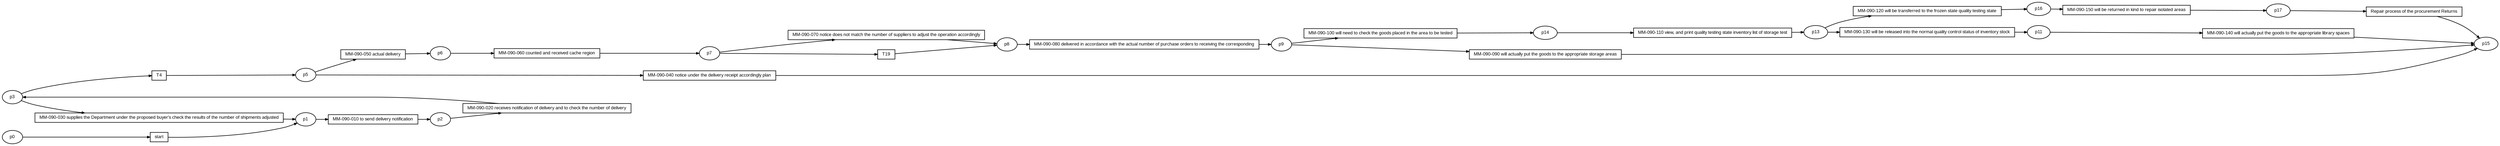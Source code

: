digraph G {ranksep=".3"; fontsize="8"; remincross=true; margin="0.0,0.0"; fontname="Arial";rankdir="LR"; 
edge [arrowsize="0.5"];
node [height=".2",width=".2",fontname="Arial",fontsize="8"];
t0 [shape="box",label="Repair process of the procurement Returns"];
t1 [shape="box",label="MM-090-150 will be returned in kind to repair isolated areas"];
t2 [shape="box",label="MM-090-120 will be transferred to the frozen state quality testing state"];
t3 [shape="box",label="MM-090-100 will need to check the goods placed in the area to be tested"];
t4 [shape="box",label="MM-090-110 view, and print quality testing state inventory list of storage test"];
t5 [shape="box",label="MM-090-130 will be released into the normal quality control status of inventory stock"];
t6 [shape="box",label="MM-090-140 will actually put the goods to the appropriate library spaces"];
t7 [shape="box",label="MM-090-090 will actually put the goods to the appropriate storage areas"];
t8 [shape="box",label="MM-090-010 to send delivery notification"];
t9 [shape="box",label="start"];
t10 [shape="box",label="MM-090-070 notice does not match the number of suppliers to adjust the operation accordingly"];
t11 [shape="box",label="MM-090-080 delivered in accordance with the actual number of purchase orders to receiving the corresponding"];
t12 [shape="box",label="MM-090-060 counted and received cache region"];
t13 [shape="box",label="MM-090-050 actual delivery"];
t14 [shape="box",label="MM-090-040 notice under the delivery receipt accordingly plan"];
t15 [shape="box",label="T4"];
t16 [shape="box",label="MM-090-030 supplies the Department under the proposed buyer's check the results of the number of shipments adjusted"];
t17 [shape="box",label="MM-090-020 receives notification of delivery and to check the number of delivery"];
t18 [shape="box",label="T19"];
p0 [shape="oval",label="p14"];
p1 [shape="oval",label="p13"];
p2 [shape="oval",label="p11"];
p3 [shape="oval",label="p1"];
p4 [shape="oval",label="p0"];
p5 [shape="oval",label="p9"];
p6 [shape="oval",label="p8"];
p7 [shape="oval",label="p7"];
p8 [shape="oval",label="p6"];
p9 [shape="oval",label="p5"];
p10 [shape="oval",label="p3"];
p11 [shape="oval",label="p2"];
p12 [shape="oval",label="p17"];
p13 [shape="oval",label="p16"];
p14 [shape="oval",label="p15"];
p1 -> t2[label=""];
p11 -> t17[label=""];
t14 -> p14[label=""];
t4 -> p1[label=""];
p8 -> t12[label=""];
t18 -> p6[label=""];
p4 -> t9[label=""];
p5 -> t3[label=""];
p13 -> t1[label=""];
t17 -> p10[label=""];
t7 -> p14[label=""];
t12 -> p7[label=""];
p10 -> t15[label=""];
t2 -> p13[label=""];
p7 -> t10[label=""];
p1 -> t5[label=""];
p3 -> t8[label=""];
t15 -> p9[label=""];
t5 -> p2[label=""];
t10 -> p6[label=""];
p9 -> t13[label=""];
t0 -> p14[label=""];
p0 -> t4[label=""];
p5 -> t7[label=""];
p10 -> t16[label=""];
t13 -> p8[label=""];
t3 -> p0[label=""];
p2 -> t6[label=""];
p7 -> t18[label=""];
t8 -> p11[label=""];
t9 -> p3[label=""];
p12 -> t0[label=""];
t16 -> p3[label=""];
t6 -> p14[label=""];
t11 -> p5[label=""];
p9 -> t14[label=""];
t1 -> p12[label=""];
p6 -> t11[label=""];
}
